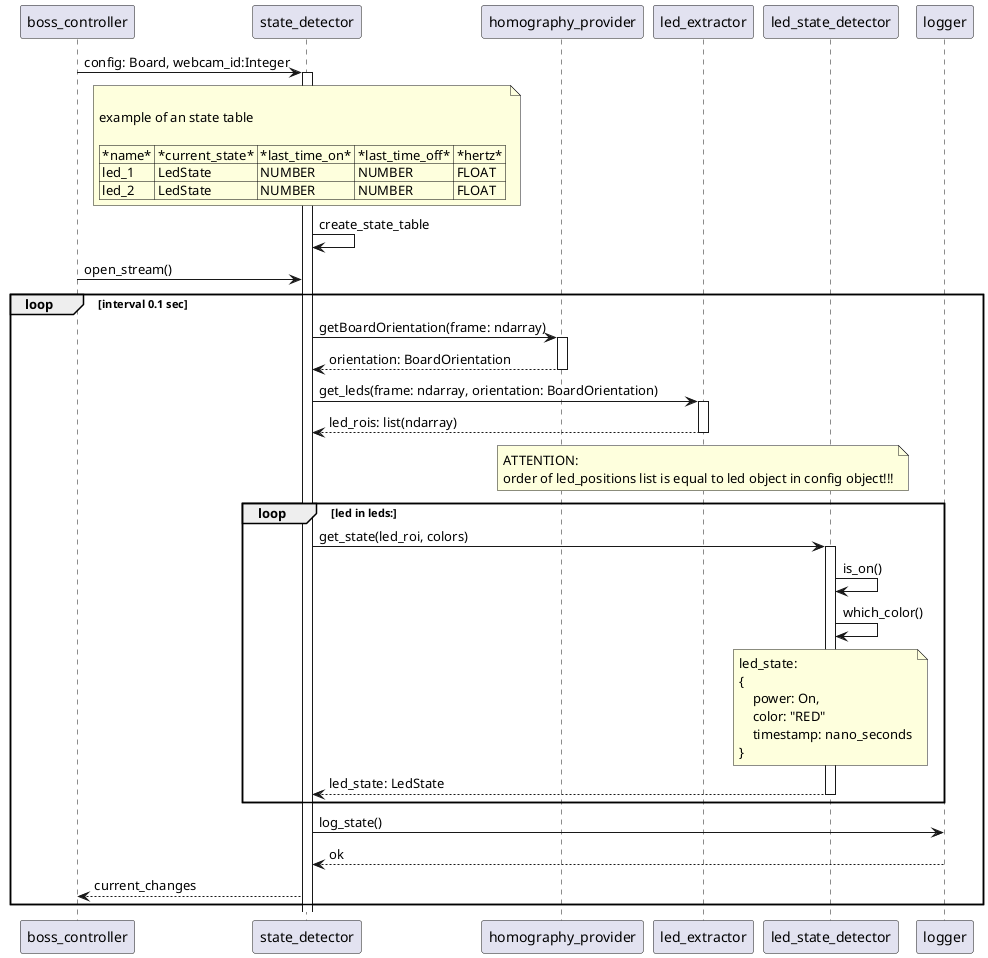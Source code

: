 @startuml
boss_controller -> state_detector: config: Board, webcam_id:Integer
note over state_detector

     example of an state table

     | *name* | *current_state* | *last_time_on* | *last_time_off* | *hertz* |
     | led_1 | LedState | NUMBER | NUMBER | FLOAT |
     | led_2 | LedState | NUMBER | NUMBER | FLOAT |
end note
activate state_detector
state_detector -> state_detector: create_state_table
boss_controller -> state_detector: open_stream()
loop interval 0.1 sec
    state_detector -> homography_provider: getBoardOrientation(frame: ndarray)
    activate homography_provider
    homography_provider --> state_detector: orientation: BoardOrientation
    deactivate homography_provider
    state_detector -> led_extractor: get_leds(frame: ndarray, orientation: BoardOrientation)
    activate led_extractor
    led_extractor --> state_detector: led_rois: list(ndarray)
    deactivate led_extractor
    note over led_extractor
        ATTENTION: 
        order of led_positions list is equal to led object in config object!!!
    end note
    loop led in leds:
        state_detector -> led_state_detector: get_state(led_roi, colors)
        activate led_state_detector
        led_state_detector -> led_state_detector: is_on()
        led_state_detector -> led_state_detector: which_color()
        note over led_state_detector
            led_state: 
            {
                power: On,
                color: "RED"
                timestamp: nano_seconds
            }
        end note
        led_state_detector --> state_detector: led_state: LedState
        deactivate led_state_detector
    end
    state_detector -> logger: log_state()
    logger --> state_detector: ok
    state_detector --> boss_controller: current_changes
end



@enduml